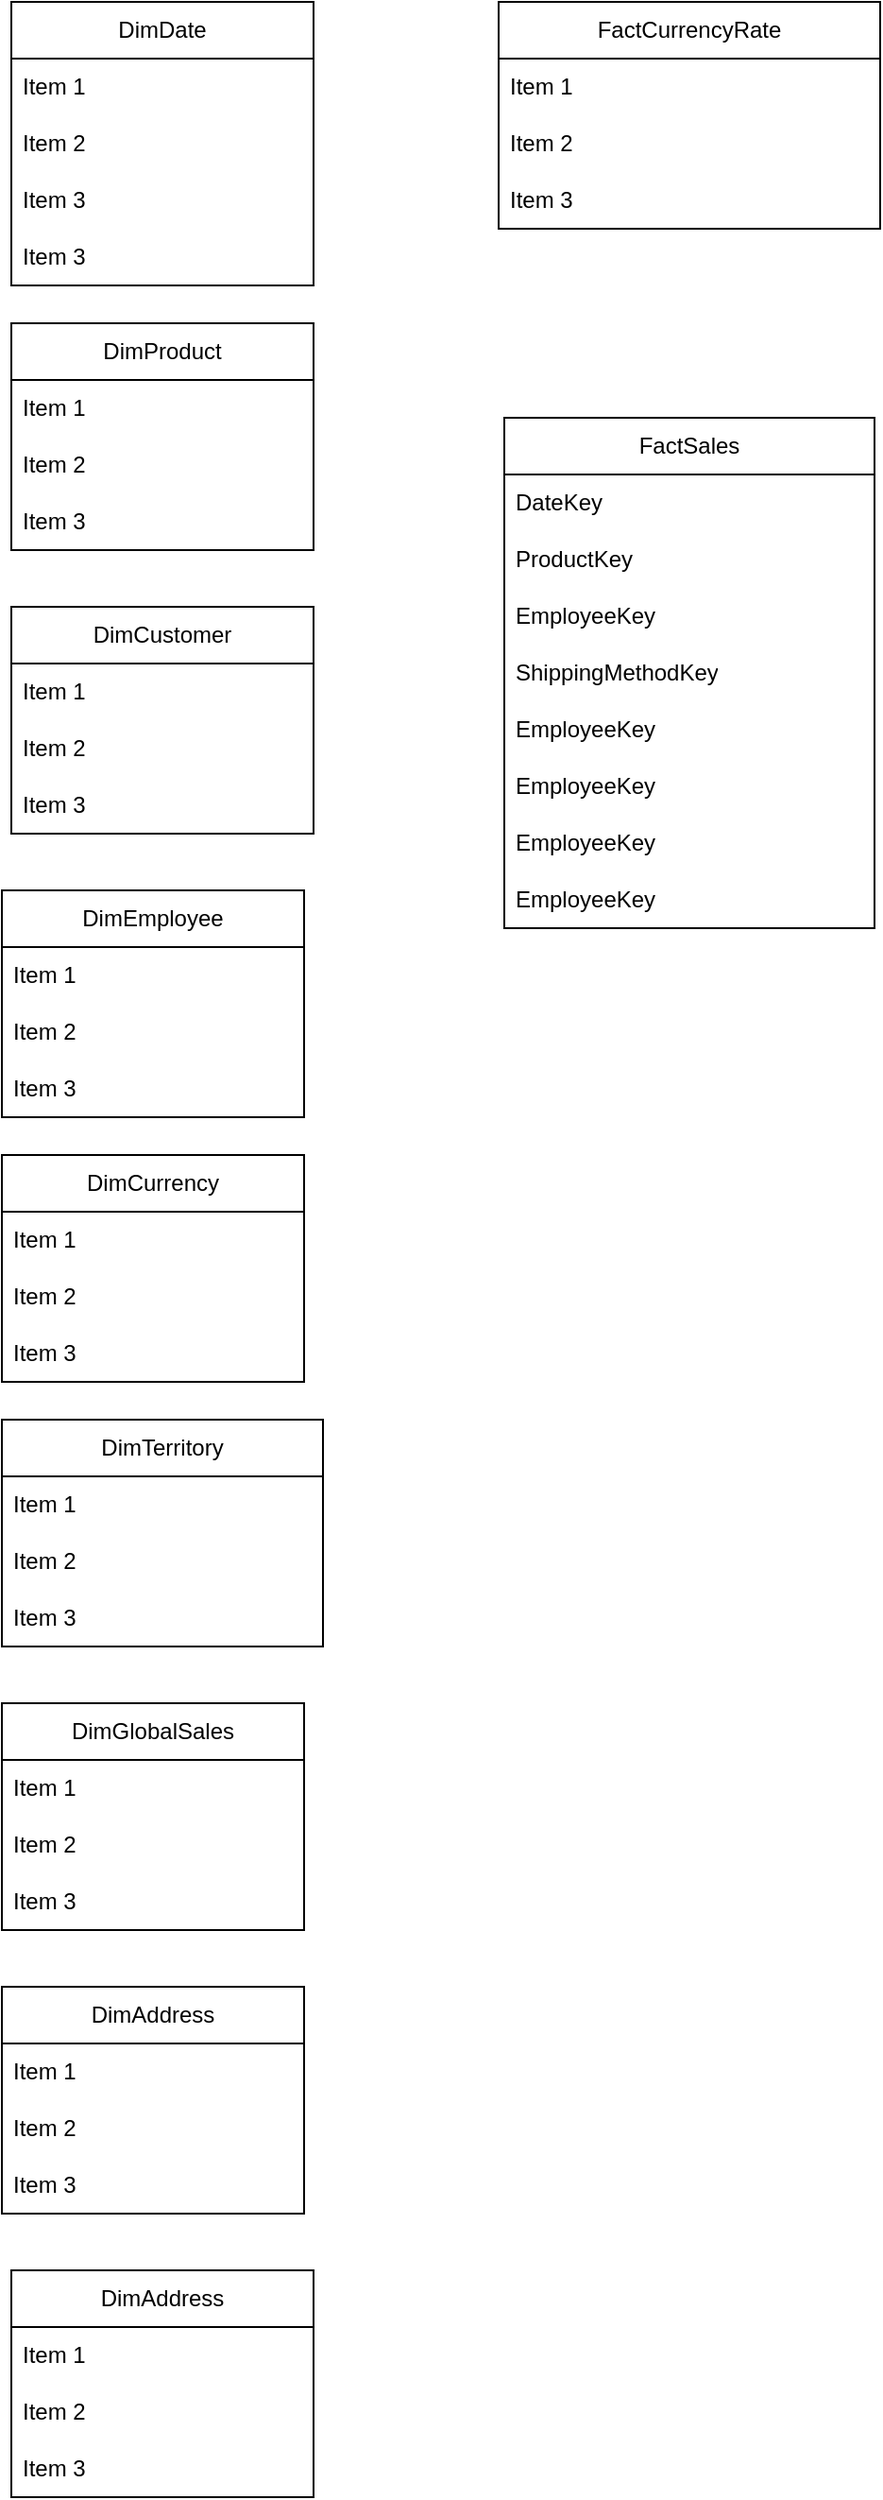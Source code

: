 <mxfile version="22.1.2" type="device">
  <diagram name="Página-1" id="Q-dzMbbm28xhSQIxFqhs">
    <mxGraphModel dx="1036" dy="614" grid="1" gridSize="10" guides="1" tooltips="1" connect="1" arrows="1" fold="1" page="1" pageScale="1" pageWidth="827" pageHeight="1169" math="0" shadow="0">
      <root>
        <mxCell id="0" />
        <mxCell id="1" parent="0" />
        <mxCell id="c5LJ12ENoQJ3aCximBec-11" value="FactCurrencyRate" style="swimlane;fontStyle=0;childLayout=stackLayout;horizontal=1;startSize=30;horizontalStack=0;resizeParent=1;resizeParentMax=0;resizeLast=0;collapsible=1;marginBottom=0;whiteSpace=wrap;html=1;" parent="1" vertex="1">
          <mxGeometry x="318" y="10" width="202" height="120" as="geometry" />
        </mxCell>
        <mxCell id="c5LJ12ENoQJ3aCximBec-12" value="Item 1" style="text;strokeColor=none;fillColor=none;align=left;verticalAlign=middle;spacingLeft=4;spacingRight=4;overflow=hidden;points=[[0,0.5],[1,0.5]];portConstraint=eastwest;rotatable=0;whiteSpace=wrap;html=1;" parent="c5LJ12ENoQJ3aCximBec-11" vertex="1">
          <mxGeometry y="30" width="202" height="30" as="geometry" />
        </mxCell>
        <mxCell id="c5LJ12ENoQJ3aCximBec-13" value="Item 2" style="text;strokeColor=none;fillColor=none;align=left;verticalAlign=middle;spacingLeft=4;spacingRight=4;overflow=hidden;points=[[0,0.5],[1,0.5]];portConstraint=eastwest;rotatable=0;whiteSpace=wrap;html=1;" parent="c5LJ12ENoQJ3aCximBec-11" vertex="1">
          <mxGeometry y="60" width="202" height="30" as="geometry" />
        </mxCell>
        <mxCell id="c5LJ12ENoQJ3aCximBec-14" value="Item 3" style="text;strokeColor=none;fillColor=none;align=left;verticalAlign=middle;spacingLeft=4;spacingRight=4;overflow=hidden;points=[[0,0.5],[1,0.5]];portConstraint=eastwest;rotatable=0;whiteSpace=wrap;html=1;" parent="c5LJ12ENoQJ3aCximBec-11" vertex="1">
          <mxGeometry y="90" width="202" height="30" as="geometry" />
        </mxCell>
        <mxCell id="c5LJ12ENoQJ3aCximBec-19" value="DimDate" style="swimlane;fontStyle=0;childLayout=stackLayout;horizontal=1;startSize=30;horizontalStack=0;resizeParent=1;resizeParentMax=0;resizeLast=0;collapsible=1;marginBottom=0;whiteSpace=wrap;html=1;" parent="1" vertex="1">
          <mxGeometry x="60" y="10" width="160" height="150" as="geometry" />
        </mxCell>
        <mxCell id="c5LJ12ENoQJ3aCximBec-20" value="Item 1" style="text;strokeColor=none;fillColor=none;align=left;verticalAlign=middle;spacingLeft=4;spacingRight=4;overflow=hidden;points=[[0,0.5],[1,0.5]];portConstraint=eastwest;rotatable=0;whiteSpace=wrap;html=1;" parent="c5LJ12ENoQJ3aCximBec-19" vertex="1">
          <mxGeometry y="30" width="160" height="30" as="geometry" />
        </mxCell>
        <mxCell id="c5LJ12ENoQJ3aCximBec-21" value="Item 2" style="text;strokeColor=none;fillColor=none;align=left;verticalAlign=middle;spacingLeft=4;spacingRight=4;overflow=hidden;points=[[0,0.5],[1,0.5]];portConstraint=eastwest;rotatable=0;whiteSpace=wrap;html=1;" parent="c5LJ12ENoQJ3aCximBec-19" vertex="1">
          <mxGeometry y="60" width="160" height="30" as="geometry" />
        </mxCell>
        <mxCell id="c5LJ12ENoQJ3aCximBec-22" value="Item 3" style="text;strokeColor=none;fillColor=none;align=left;verticalAlign=middle;spacingLeft=4;spacingRight=4;overflow=hidden;points=[[0,0.5],[1,0.5]];portConstraint=eastwest;rotatable=0;whiteSpace=wrap;html=1;" parent="c5LJ12ENoQJ3aCximBec-19" vertex="1">
          <mxGeometry y="90" width="160" height="30" as="geometry" />
        </mxCell>
        <mxCell id="c5LJ12ENoQJ3aCximBec-64" value="Item 3" style="text;strokeColor=none;fillColor=none;align=left;verticalAlign=middle;spacingLeft=4;spacingRight=4;overflow=hidden;points=[[0,0.5],[1,0.5]];portConstraint=eastwest;rotatable=0;whiteSpace=wrap;html=1;" parent="c5LJ12ENoQJ3aCximBec-19" vertex="1">
          <mxGeometry y="120" width="160" height="30" as="geometry" />
        </mxCell>
        <mxCell id="c5LJ12ENoQJ3aCximBec-24" value="DimProduct" style="swimlane;fontStyle=0;childLayout=stackLayout;horizontal=1;startSize=30;horizontalStack=0;resizeParent=1;resizeParentMax=0;resizeLast=0;collapsible=1;marginBottom=0;whiteSpace=wrap;html=1;" parent="1" vertex="1">
          <mxGeometry x="60" y="180" width="160" height="120" as="geometry" />
        </mxCell>
        <mxCell id="c5LJ12ENoQJ3aCximBec-25" value="Item 1" style="text;strokeColor=none;fillColor=none;align=left;verticalAlign=middle;spacingLeft=4;spacingRight=4;overflow=hidden;points=[[0,0.5],[1,0.5]];portConstraint=eastwest;rotatable=0;whiteSpace=wrap;html=1;" parent="c5LJ12ENoQJ3aCximBec-24" vertex="1">
          <mxGeometry y="30" width="160" height="30" as="geometry" />
        </mxCell>
        <mxCell id="c5LJ12ENoQJ3aCximBec-26" value="Item 2" style="text;strokeColor=none;fillColor=none;align=left;verticalAlign=middle;spacingLeft=4;spacingRight=4;overflow=hidden;points=[[0,0.5],[1,0.5]];portConstraint=eastwest;rotatable=0;whiteSpace=wrap;html=1;" parent="c5LJ12ENoQJ3aCximBec-24" vertex="1">
          <mxGeometry y="60" width="160" height="30" as="geometry" />
        </mxCell>
        <mxCell id="c5LJ12ENoQJ3aCximBec-27" value="Item 3" style="text;strokeColor=none;fillColor=none;align=left;verticalAlign=middle;spacingLeft=4;spacingRight=4;overflow=hidden;points=[[0,0.5],[1,0.5]];portConstraint=eastwest;rotatable=0;whiteSpace=wrap;html=1;" parent="c5LJ12ENoQJ3aCximBec-24" vertex="1">
          <mxGeometry y="90" width="160" height="30" as="geometry" />
        </mxCell>
        <mxCell id="c5LJ12ENoQJ3aCximBec-28" value="DimCustomer" style="swimlane;fontStyle=0;childLayout=stackLayout;horizontal=1;startSize=30;horizontalStack=0;resizeParent=1;resizeParentMax=0;resizeLast=0;collapsible=1;marginBottom=0;whiteSpace=wrap;html=1;" parent="1" vertex="1">
          <mxGeometry x="60" y="330" width="160" height="120" as="geometry" />
        </mxCell>
        <mxCell id="c5LJ12ENoQJ3aCximBec-29" value="Item 1" style="text;strokeColor=none;fillColor=none;align=left;verticalAlign=middle;spacingLeft=4;spacingRight=4;overflow=hidden;points=[[0,0.5],[1,0.5]];portConstraint=eastwest;rotatable=0;whiteSpace=wrap;html=1;" parent="c5LJ12ENoQJ3aCximBec-28" vertex="1">
          <mxGeometry y="30" width="160" height="30" as="geometry" />
        </mxCell>
        <mxCell id="c5LJ12ENoQJ3aCximBec-30" value="Item 2" style="text;strokeColor=none;fillColor=none;align=left;verticalAlign=middle;spacingLeft=4;spacingRight=4;overflow=hidden;points=[[0,0.5],[1,0.5]];portConstraint=eastwest;rotatable=0;whiteSpace=wrap;html=1;" parent="c5LJ12ENoQJ3aCximBec-28" vertex="1">
          <mxGeometry y="60" width="160" height="30" as="geometry" />
        </mxCell>
        <mxCell id="c5LJ12ENoQJ3aCximBec-31" value="Item 3" style="text;strokeColor=none;fillColor=none;align=left;verticalAlign=middle;spacingLeft=4;spacingRight=4;overflow=hidden;points=[[0,0.5],[1,0.5]];portConstraint=eastwest;rotatable=0;whiteSpace=wrap;html=1;" parent="c5LJ12ENoQJ3aCximBec-28" vertex="1">
          <mxGeometry y="90" width="160" height="30" as="geometry" />
        </mxCell>
        <mxCell id="c5LJ12ENoQJ3aCximBec-32" value="DimEmployee" style="swimlane;fontStyle=0;childLayout=stackLayout;horizontal=1;startSize=30;horizontalStack=0;resizeParent=1;resizeParentMax=0;resizeLast=0;collapsible=1;marginBottom=0;whiteSpace=wrap;html=1;" parent="1" vertex="1">
          <mxGeometry x="55" y="480" width="160" height="120" as="geometry" />
        </mxCell>
        <mxCell id="c5LJ12ENoQJ3aCximBec-33" value="Item 1" style="text;strokeColor=none;fillColor=none;align=left;verticalAlign=middle;spacingLeft=4;spacingRight=4;overflow=hidden;points=[[0,0.5],[1,0.5]];portConstraint=eastwest;rotatable=0;whiteSpace=wrap;html=1;" parent="c5LJ12ENoQJ3aCximBec-32" vertex="1">
          <mxGeometry y="30" width="160" height="30" as="geometry" />
        </mxCell>
        <mxCell id="c5LJ12ENoQJ3aCximBec-34" value="Item 2" style="text;strokeColor=none;fillColor=none;align=left;verticalAlign=middle;spacingLeft=4;spacingRight=4;overflow=hidden;points=[[0,0.5],[1,0.5]];portConstraint=eastwest;rotatable=0;whiteSpace=wrap;html=1;" parent="c5LJ12ENoQJ3aCximBec-32" vertex="1">
          <mxGeometry y="60" width="160" height="30" as="geometry" />
        </mxCell>
        <mxCell id="c5LJ12ENoQJ3aCximBec-35" value="Item 3" style="text;strokeColor=none;fillColor=none;align=left;verticalAlign=middle;spacingLeft=4;spacingRight=4;overflow=hidden;points=[[0,0.5],[1,0.5]];portConstraint=eastwest;rotatable=0;whiteSpace=wrap;html=1;" parent="c5LJ12ENoQJ3aCximBec-32" vertex="1">
          <mxGeometry y="90" width="160" height="30" as="geometry" />
        </mxCell>
        <mxCell id="c5LJ12ENoQJ3aCximBec-36" value="DimCurrency" style="swimlane;fontStyle=0;childLayout=stackLayout;horizontal=1;startSize=30;horizontalStack=0;resizeParent=1;resizeParentMax=0;resizeLast=0;collapsible=1;marginBottom=0;whiteSpace=wrap;html=1;" parent="1" vertex="1">
          <mxGeometry x="55" y="620" width="160" height="120" as="geometry" />
        </mxCell>
        <mxCell id="c5LJ12ENoQJ3aCximBec-37" value="Item 1" style="text;strokeColor=none;fillColor=none;align=left;verticalAlign=middle;spacingLeft=4;spacingRight=4;overflow=hidden;points=[[0,0.5],[1,0.5]];portConstraint=eastwest;rotatable=0;whiteSpace=wrap;html=1;" parent="c5LJ12ENoQJ3aCximBec-36" vertex="1">
          <mxGeometry y="30" width="160" height="30" as="geometry" />
        </mxCell>
        <mxCell id="c5LJ12ENoQJ3aCximBec-38" value="Item 2" style="text;strokeColor=none;fillColor=none;align=left;verticalAlign=middle;spacingLeft=4;spacingRight=4;overflow=hidden;points=[[0,0.5],[1,0.5]];portConstraint=eastwest;rotatable=0;whiteSpace=wrap;html=1;" parent="c5LJ12ENoQJ3aCximBec-36" vertex="1">
          <mxGeometry y="60" width="160" height="30" as="geometry" />
        </mxCell>
        <mxCell id="c5LJ12ENoQJ3aCximBec-39" value="Item 3" style="text;strokeColor=none;fillColor=none;align=left;verticalAlign=middle;spacingLeft=4;spacingRight=4;overflow=hidden;points=[[0,0.5],[1,0.5]];portConstraint=eastwest;rotatable=0;whiteSpace=wrap;html=1;" parent="c5LJ12ENoQJ3aCximBec-36" vertex="1">
          <mxGeometry y="90" width="160" height="30" as="geometry" />
        </mxCell>
        <mxCell id="c5LJ12ENoQJ3aCximBec-40" value="DimTerritory" style="swimlane;fontStyle=0;childLayout=stackLayout;horizontal=1;startSize=30;horizontalStack=0;resizeParent=1;resizeParentMax=0;resizeLast=0;collapsible=1;marginBottom=0;whiteSpace=wrap;html=1;" parent="1" vertex="1">
          <mxGeometry x="55" y="760" width="170" height="120" as="geometry" />
        </mxCell>
        <mxCell id="c5LJ12ENoQJ3aCximBec-41" value="Item 1" style="text;strokeColor=none;fillColor=none;align=left;verticalAlign=middle;spacingLeft=4;spacingRight=4;overflow=hidden;points=[[0,0.5],[1,0.5]];portConstraint=eastwest;rotatable=0;whiteSpace=wrap;html=1;" parent="c5LJ12ENoQJ3aCximBec-40" vertex="1">
          <mxGeometry y="30" width="170" height="30" as="geometry" />
        </mxCell>
        <mxCell id="c5LJ12ENoQJ3aCximBec-42" value="Item 2" style="text;strokeColor=none;fillColor=none;align=left;verticalAlign=middle;spacingLeft=4;spacingRight=4;overflow=hidden;points=[[0,0.5],[1,0.5]];portConstraint=eastwest;rotatable=0;whiteSpace=wrap;html=1;" parent="c5LJ12ENoQJ3aCximBec-40" vertex="1">
          <mxGeometry y="60" width="170" height="30" as="geometry" />
        </mxCell>
        <mxCell id="c5LJ12ENoQJ3aCximBec-43" value="Item 3" style="text;strokeColor=none;fillColor=none;align=left;verticalAlign=middle;spacingLeft=4;spacingRight=4;overflow=hidden;points=[[0,0.5],[1,0.5]];portConstraint=eastwest;rotatable=0;whiteSpace=wrap;html=1;" parent="c5LJ12ENoQJ3aCximBec-40" vertex="1">
          <mxGeometry y="90" width="170" height="30" as="geometry" />
        </mxCell>
        <mxCell id="c5LJ12ENoQJ3aCximBec-44" value="DimGlobalSales" style="swimlane;fontStyle=0;childLayout=stackLayout;horizontal=1;startSize=30;horizontalStack=0;resizeParent=1;resizeParentMax=0;resizeLast=0;collapsible=1;marginBottom=0;whiteSpace=wrap;html=1;" parent="1" vertex="1">
          <mxGeometry x="55" y="910" width="160" height="120" as="geometry" />
        </mxCell>
        <mxCell id="c5LJ12ENoQJ3aCximBec-45" value="Item 1" style="text;strokeColor=none;fillColor=none;align=left;verticalAlign=middle;spacingLeft=4;spacingRight=4;overflow=hidden;points=[[0,0.5],[1,0.5]];portConstraint=eastwest;rotatable=0;whiteSpace=wrap;html=1;" parent="c5LJ12ENoQJ3aCximBec-44" vertex="1">
          <mxGeometry y="30" width="160" height="30" as="geometry" />
        </mxCell>
        <mxCell id="c5LJ12ENoQJ3aCximBec-46" value="Item 2" style="text;strokeColor=none;fillColor=none;align=left;verticalAlign=middle;spacingLeft=4;spacingRight=4;overflow=hidden;points=[[0,0.5],[1,0.5]];portConstraint=eastwest;rotatable=0;whiteSpace=wrap;html=1;" parent="c5LJ12ENoQJ3aCximBec-44" vertex="1">
          <mxGeometry y="60" width="160" height="30" as="geometry" />
        </mxCell>
        <mxCell id="c5LJ12ENoQJ3aCximBec-47" value="Item 3" style="text;strokeColor=none;fillColor=none;align=left;verticalAlign=middle;spacingLeft=4;spacingRight=4;overflow=hidden;points=[[0,0.5],[1,0.5]];portConstraint=eastwest;rotatable=0;whiteSpace=wrap;html=1;" parent="c5LJ12ENoQJ3aCximBec-44" vertex="1">
          <mxGeometry y="90" width="160" height="30" as="geometry" />
        </mxCell>
        <mxCell id="c5LJ12ENoQJ3aCximBec-48" value="DimAddress" style="swimlane;fontStyle=0;childLayout=stackLayout;horizontal=1;startSize=30;horizontalStack=0;resizeParent=1;resizeParentMax=0;resizeLast=0;collapsible=1;marginBottom=0;whiteSpace=wrap;html=1;" parent="1" vertex="1">
          <mxGeometry x="55" y="1060" width="160" height="120" as="geometry" />
        </mxCell>
        <mxCell id="c5LJ12ENoQJ3aCximBec-49" value="Item 1" style="text;strokeColor=none;fillColor=none;align=left;verticalAlign=middle;spacingLeft=4;spacingRight=4;overflow=hidden;points=[[0,0.5],[1,0.5]];portConstraint=eastwest;rotatable=0;whiteSpace=wrap;html=1;" parent="c5LJ12ENoQJ3aCximBec-48" vertex="1">
          <mxGeometry y="30" width="160" height="30" as="geometry" />
        </mxCell>
        <mxCell id="c5LJ12ENoQJ3aCximBec-50" value="Item 2" style="text;strokeColor=none;fillColor=none;align=left;verticalAlign=middle;spacingLeft=4;spacingRight=4;overflow=hidden;points=[[0,0.5],[1,0.5]];portConstraint=eastwest;rotatable=0;whiteSpace=wrap;html=1;" parent="c5LJ12ENoQJ3aCximBec-48" vertex="1">
          <mxGeometry y="60" width="160" height="30" as="geometry" />
        </mxCell>
        <mxCell id="c5LJ12ENoQJ3aCximBec-51" value="Item 3" style="text;strokeColor=none;fillColor=none;align=left;verticalAlign=middle;spacingLeft=4;spacingRight=4;overflow=hidden;points=[[0,0.5],[1,0.5]];portConstraint=eastwest;rotatable=0;whiteSpace=wrap;html=1;" parent="c5LJ12ENoQJ3aCximBec-48" vertex="1">
          <mxGeometry y="90" width="160" height="30" as="geometry" />
        </mxCell>
        <mxCell id="c5LJ12ENoQJ3aCximBec-15" value="FactSales" style="swimlane;fontStyle=0;childLayout=stackLayout;horizontal=1;startSize=30;horizontalStack=0;resizeParent=1;resizeParentMax=0;resizeLast=0;collapsible=1;marginBottom=0;whiteSpace=wrap;html=1;" parent="1" vertex="1">
          <mxGeometry x="321" y="230" width="196" height="270" as="geometry">
            <mxRectangle x="320" y="210" width="90" height="30" as="alternateBounds" />
          </mxGeometry>
        </mxCell>
        <mxCell id="c5LJ12ENoQJ3aCximBec-16" value="DateKey" style="text;strokeColor=none;fillColor=none;align=left;verticalAlign=middle;spacingLeft=4;spacingRight=4;overflow=hidden;points=[[0,0.5],[1,0.5]];portConstraint=eastwest;rotatable=0;whiteSpace=wrap;html=1;" parent="c5LJ12ENoQJ3aCximBec-15" vertex="1">
          <mxGeometry y="30" width="196" height="30" as="geometry" />
        </mxCell>
        <mxCell id="c5LJ12ENoQJ3aCximBec-17" value="ProductKey" style="text;strokeColor=none;fillColor=none;align=left;verticalAlign=middle;spacingLeft=4;spacingRight=4;overflow=hidden;points=[[0,0.5],[1,0.5]];portConstraint=eastwest;rotatable=0;whiteSpace=wrap;html=1;" parent="c5LJ12ENoQJ3aCximBec-15" vertex="1">
          <mxGeometry y="60" width="196" height="30" as="geometry" />
        </mxCell>
        <mxCell id="c5LJ12ENoQJ3aCximBec-18" value="EmployeeKey" style="text;strokeColor=none;fillColor=none;align=left;verticalAlign=middle;spacingLeft=4;spacingRight=4;overflow=hidden;points=[[0,0.5],[1,0.5]];portConstraint=eastwest;rotatable=0;whiteSpace=wrap;html=1;" parent="c5LJ12ENoQJ3aCximBec-15" vertex="1">
          <mxGeometry y="90" width="196" height="30" as="geometry" />
        </mxCell>
        <mxCell id="c5LJ12ENoQJ3aCximBec-65" value="ShippingMethodKey" style="text;strokeColor=none;fillColor=none;align=left;verticalAlign=middle;spacingLeft=4;spacingRight=4;overflow=hidden;points=[[0,0.5],[1,0.5]];portConstraint=eastwest;rotatable=0;whiteSpace=wrap;html=1;" parent="c5LJ12ENoQJ3aCximBec-15" vertex="1">
          <mxGeometry y="120" width="196" height="30" as="geometry" />
        </mxCell>
        <mxCell id="c5LJ12ENoQJ3aCximBec-69" value="EmployeeKey" style="text;strokeColor=none;fillColor=none;align=left;verticalAlign=middle;spacingLeft=4;spacingRight=4;overflow=hidden;points=[[0,0.5],[1,0.5]];portConstraint=eastwest;rotatable=0;whiteSpace=wrap;html=1;" parent="c5LJ12ENoQJ3aCximBec-15" vertex="1">
          <mxGeometry y="150" width="196" height="30" as="geometry" />
        </mxCell>
        <mxCell id="c5LJ12ENoQJ3aCximBec-66" value="EmployeeKey" style="text;strokeColor=none;fillColor=none;align=left;verticalAlign=middle;spacingLeft=4;spacingRight=4;overflow=hidden;points=[[0,0.5],[1,0.5]];portConstraint=eastwest;rotatable=0;whiteSpace=wrap;html=1;" parent="c5LJ12ENoQJ3aCximBec-15" vertex="1">
          <mxGeometry y="180" width="196" height="30" as="geometry" />
        </mxCell>
        <mxCell id="c5LJ12ENoQJ3aCximBec-68" value="EmployeeKey" style="text;strokeColor=none;fillColor=none;align=left;verticalAlign=middle;spacingLeft=4;spacingRight=4;overflow=hidden;points=[[0,0.5],[1,0.5]];portConstraint=eastwest;rotatable=0;whiteSpace=wrap;html=1;" parent="c5LJ12ENoQJ3aCximBec-15" vertex="1">
          <mxGeometry y="210" width="196" height="30" as="geometry" />
        </mxCell>
        <mxCell id="c5LJ12ENoQJ3aCximBec-67" value="EmployeeKey" style="text;strokeColor=none;fillColor=none;align=left;verticalAlign=middle;spacingLeft=4;spacingRight=4;overflow=hidden;points=[[0,0.5],[1,0.5]];portConstraint=eastwest;rotatable=0;whiteSpace=wrap;html=1;" parent="c5LJ12ENoQJ3aCximBec-15" vertex="1">
          <mxGeometry y="240" width="196" height="30" as="geometry" />
        </mxCell>
        <mxCell id="ylB68v5nWnhXSlQ2QiQB-2" value="DimAddress" style="swimlane;fontStyle=0;childLayout=stackLayout;horizontal=1;startSize=30;horizontalStack=0;resizeParent=1;resizeParentMax=0;resizeLast=0;collapsible=1;marginBottom=0;whiteSpace=wrap;html=1;" vertex="1" parent="1">
          <mxGeometry x="60" y="1210" width="160" height="120" as="geometry" />
        </mxCell>
        <mxCell id="ylB68v5nWnhXSlQ2QiQB-3" value="Item 1" style="text;strokeColor=none;fillColor=none;align=left;verticalAlign=middle;spacingLeft=4;spacingRight=4;overflow=hidden;points=[[0,0.5],[1,0.5]];portConstraint=eastwest;rotatable=0;whiteSpace=wrap;html=1;" vertex="1" parent="ylB68v5nWnhXSlQ2QiQB-2">
          <mxGeometry y="30" width="160" height="30" as="geometry" />
        </mxCell>
        <mxCell id="ylB68v5nWnhXSlQ2QiQB-4" value="Item 2" style="text;strokeColor=none;fillColor=none;align=left;verticalAlign=middle;spacingLeft=4;spacingRight=4;overflow=hidden;points=[[0,0.5],[1,0.5]];portConstraint=eastwest;rotatable=0;whiteSpace=wrap;html=1;" vertex="1" parent="ylB68v5nWnhXSlQ2QiQB-2">
          <mxGeometry y="60" width="160" height="30" as="geometry" />
        </mxCell>
        <mxCell id="ylB68v5nWnhXSlQ2QiQB-5" value="Item 3" style="text;strokeColor=none;fillColor=none;align=left;verticalAlign=middle;spacingLeft=4;spacingRight=4;overflow=hidden;points=[[0,0.5],[1,0.5]];portConstraint=eastwest;rotatable=0;whiteSpace=wrap;html=1;" vertex="1" parent="ylB68v5nWnhXSlQ2QiQB-2">
          <mxGeometry y="90" width="160" height="30" as="geometry" />
        </mxCell>
      </root>
    </mxGraphModel>
  </diagram>
</mxfile>
